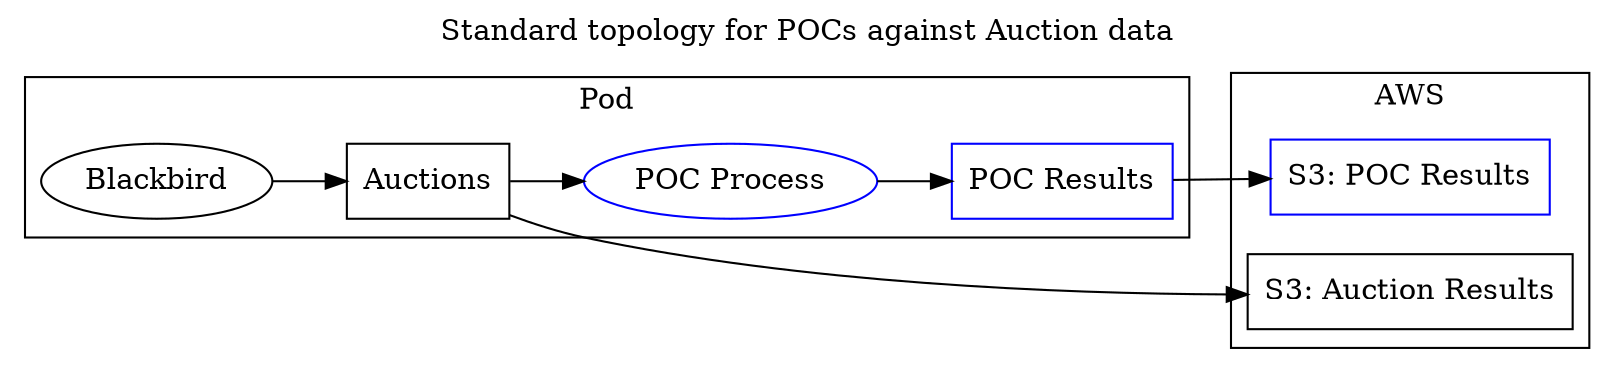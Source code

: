 strict digraph "Auction POC" {
    label = "Standard topology for POCs against Auction data";
    labelloc = "top";
    rankdir = "LR";

    bb [label="Blackbird"]
    auc [label="Auctions",shape=record]
    poc [label="POC Process",color=blue]
    poc_res [label="POC Results",shape=record,color=blue]
    s3_auc [label="S3: Auction Results",shape=record]
    s3_poc_res [label="S3: POC Results",shape=record,color=blue]

    subgraph cluster_pod {
        label = "Pod";

        {rank=same auc}
        bb -> auc
        auc -> poc -> poc_res
    }

    subgraph cluster_aws {
        label = "AWS";

        {rank=same s3_auc s3_poc_res}

        auc -> s3_auc
        poc_res -> s3_poc_res
    }
}
